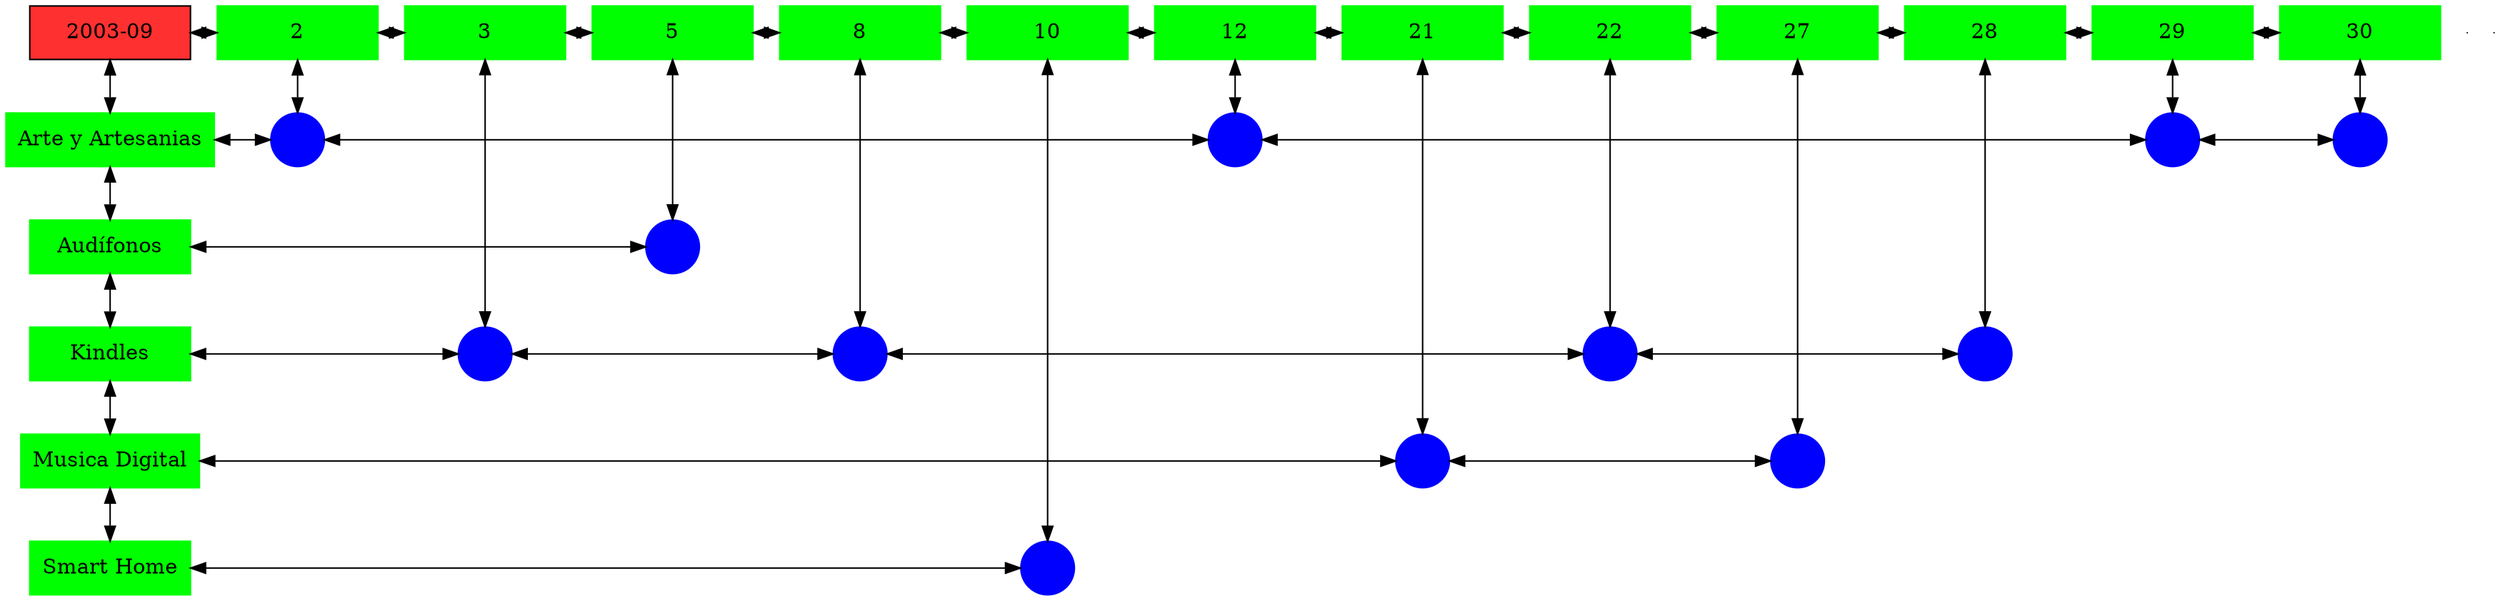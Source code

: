 digraph G{
node[shape="box"];
nodeMt[ label = "2003-09", width = 1.5, style = filled, fillcolor = firebrick1, group = 1 ];
e0[ shape = point, width = 0 ];
e1[ shape = point, width = 0 ];
node0xc0020b1e00[label="2",color=green,style =filled,width = 1.5 group=2];
nodeMt->node0xc0020b1e00[dir="both"];
{rank=same;nodeMt;node0xc0020b1e00;}
node0xc0022aac30[label="3",color=green,style =filled,width = 1.5 group=3];
node0xc0020b1e00->node0xc0022aac30[dir="both"];
{rank=same;node0xc0020b1e00;node0xc0022aac30;}
node0xc001f05ef0[label="5",color=green,style =filled,width = 1.5 group=5];
node0xc0022aac30->node0xc001f05ef0[dir="both"];
{rank=same;node0xc0022aac30;node0xc001f05ef0;}
node0xc001f5d6d0[label="8",color=green,style =filled,width = 1.5 group=8];
node0xc001f05ef0->node0xc001f5d6d0[dir="both"];
{rank=same;node0xc001f05ef0;node0xc001f5d6d0;}
node0xc002158be0[label="10",color=green,style =filled,width = 1.5 group=10];
node0xc001f5d6d0->node0xc002158be0[dir="both"];
{rank=same;node0xc001f5d6d0;node0xc002158be0;}
node0xc0021a3590[label="12",color=green,style =filled,width = 1.5 group=12];
node0xc002158be0->node0xc0021a3590[dir="both"];
{rank=same;node0xc002158be0;node0xc0021a3590;}
node0xc0020025a0[label="21",color=green,style =filled,width = 1.5 group=21];
node0xc0021a3590->node0xc0020025a0[dir="both"];
{rank=same;node0xc0021a3590;node0xc0020025a0;}
node0xc0022730e0[label="22",color=green,style =filled,width = 1.5 group=22];
node0xc0020025a0->node0xc0022730e0[dir="both"];
{rank=same;node0xc0020025a0;node0xc0022730e0;}
node0xc001edbf40[label="27",color=green,style =filled,width = 1.5 group=27];
node0xc0022730e0->node0xc001edbf40[dir="both"];
{rank=same;node0xc0022730e0;node0xc001edbf40;}
node0xc00216bdb0[label="28",color=green,style =filled,width = 1.5 group=28];
node0xc001edbf40->node0xc00216bdb0[dir="both"];
{rank=same;node0xc001edbf40;node0xc00216bdb0;}
node0xc0022f76d0[label="29",color=green,style =filled,width = 1.5 group=29];
node0xc00216bdb0->node0xc0022f76d0[dir="both"];
{rank=same;node0xc00216bdb0;node0xc0022f76d0;}
node0xc002217f90[label="30",color=green,style =filled,width = 1.5 group=30];
node0xc0022f76d0->node0xc002217f90[dir="both"];
{rank=same;node0xc0022f76d0;node0xc002217f90;}
node0xc0020b1db0[label="Arte y Artesanias",color=green,style =filled width = 1.5 group=1];
node0xc0020bc300[label="",color=blue,style =filled, width = 0.5 group=2 shape=circle];
node0xc0020b1db0->node0xc0020bc300[dir="both"];
{rank=same;node0xc0020b1db0;node0xc0020bc300;}
node0xc0021ac500[label="",color=blue,style =filled, width = 0.5 group=12 shape=circle];
node0xc0020bc300->node0xc0021ac500[dir="both"];
{rank=same;node0xc0021ac500;node0xc0020bc300;}
node0xc0022f1e00[label="",color=blue,style =filled, width = 0.5 group=29 shape=circle];
node0xc0021ac500->node0xc0022f1e00[dir="both"];
{rank=same;node0xc0022f1e00;node0xc0021ac500;}
node0xc002219280[label="",color=blue,style =filled, width = 0.5 group=30 shape=circle];
node0xc0022f1e00->node0xc002219280[dir="both"];
{rank=same;node0xc002219280;node0xc0022f1e00;}
node0xc001f05ea0[label="Audífonos",color=green,style =filled width = 1.5 group=1];
node0xc001f01b00[label="",color=blue,style =filled, width = 0.5 group=5 shape=circle];
node0xc001f05ea0->node0xc001f01b00[dir="both"];
{rank=same;node0xc001f05ea0;node0xc001f01b00;}
node0xc001f5d680[label="Kindles",color=green,style =filled width = 1.5 group=1];
node0xc002299f80[label="",color=blue,style =filled, width = 0.5 group=3 shape=circle];
node0xc001f5d680->node0xc002299f80[dir="both"];
{rank=same;node0xc001f5d680;node0xc002299f80;}
node0xc001f5b080[label="",color=blue,style =filled, width = 0.5 group=8 shape=circle];
node0xc002299f80->node0xc001f5b080[dir="both"];
{rank=same;node0xc001f5b080;node0xc002299f80;}
node0xc002271100[label="",color=blue,style =filled, width = 0.5 group=22 shape=circle];
node0xc001f5b080->node0xc002271100[dir="both"];
{rank=same;node0xc002271100;node0xc001f5b080;}
node0xc00216d780[label="",color=blue,style =filled, width = 0.5 group=28 shape=circle];
node0xc002271100->node0xc00216d780[dir="both"];
{rank=same;node0xc00216d780;node0xc002271100;}
node0xc001edbef0[label="Musica Digital",color=green,style =filled width = 1.5 group=1];
node0xc001ff9380[label="",color=blue,style =filled, width = 0.5 group=21 shape=circle];
node0xc001edbef0->node0xc001ff9380[dir="both"];
{rank=same;node0xc001edbef0;node0xc001ff9380;}
node0xc001ee2000[label="",color=blue,style =filled, width = 0.5 group=27 shape=circle];
node0xc001ff9380->node0xc001ee2000[dir="both"];
{rank=same;node0xc001ee2000;node0xc001ff9380;}
node0xc002158b90[label="Smart Home",color=green,style =filled width = 1.5 group=1];
node0xc002156f00[label="",color=blue,style =filled, width = 0.5 group=10 shape=circle];
node0xc002158b90->node0xc002156f00[dir="both"];
{rank=same;node0xc002158b90;node0xc002156f00;}
node0xc0020b1e00->node0xc0020bc300[dir="both"];
node0xc0022aac30->node0xc002299f80[dir="both"];
node0xc001f05ef0->node0xc001f01b00[dir="both"];
node0xc001f5d6d0->node0xc001f5b080[dir="both"];
node0xc002158be0->node0xc002156f00[dir="both"];
node0xc0021a3590->node0xc0021ac500[dir="both"];
node0xc0020025a0->node0xc001ff9380[dir="both"];
node0xc0022730e0->node0xc002271100[dir="both"];
node0xc001edbf40->node0xc001ee2000[dir="both"];
node0xc00216bdb0->node0xc00216d780[dir="both"];
node0xc0022f76d0->node0xc0022f1e00[dir="both"];
node0xc002217f90->node0xc002219280[dir="both"];
nodeMt->node0xc0020b1db0[dir="both"];
node0xc0020b1db0->node0xc001f05ea0[dir="both"];
node0xc001f05ea0->node0xc001f5d680[dir="both"];
node0xc001f5d680->node0xc001edbef0[dir="both"];
node0xc001edbef0->node0xc002158b90[dir="both"];
}
